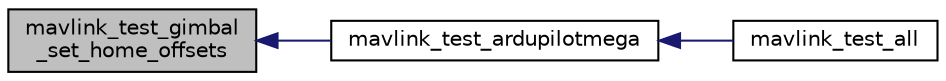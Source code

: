 digraph "mavlink_test_gimbal_set_home_offsets"
{
 // INTERACTIVE_SVG=YES
  edge [fontname="Helvetica",fontsize="10",labelfontname="Helvetica",labelfontsize="10"];
  node [fontname="Helvetica",fontsize="10",shape=record];
  rankdir="LR";
  Node1 [label="mavlink_test_gimbal\l_set_home_offsets",height=0.2,width=0.4,color="black", fillcolor="grey75", style="filled", fontcolor="black"];
  Node1 -> Node2 [dir="back",color="midnightblue",fontsize="10",style="solid",fontname="Helvetica"];
  Node2 [label="mavlink_test_ardupilotmega",height=0.2,width=0.4,color="black", fillcolor="white", style="filled",URL="$ardupilotmega_2testsuite_8h.html#ab264d471ac2f46584f2bb580704b5e9d"];
  Node2 -> Node3 [dir="back",color="midnightblue",fontsize="10",style="solid",fontname="Helvetica"];
  Node3 [label="mavlink_test_all",height=0.2,width=0.4,color="black", fillcolor="white", style="filled",URL="$ardupilotmega_2testsuite_8h.html#a4cc77b6c343679298da5d3c2b4e48759"];
}

